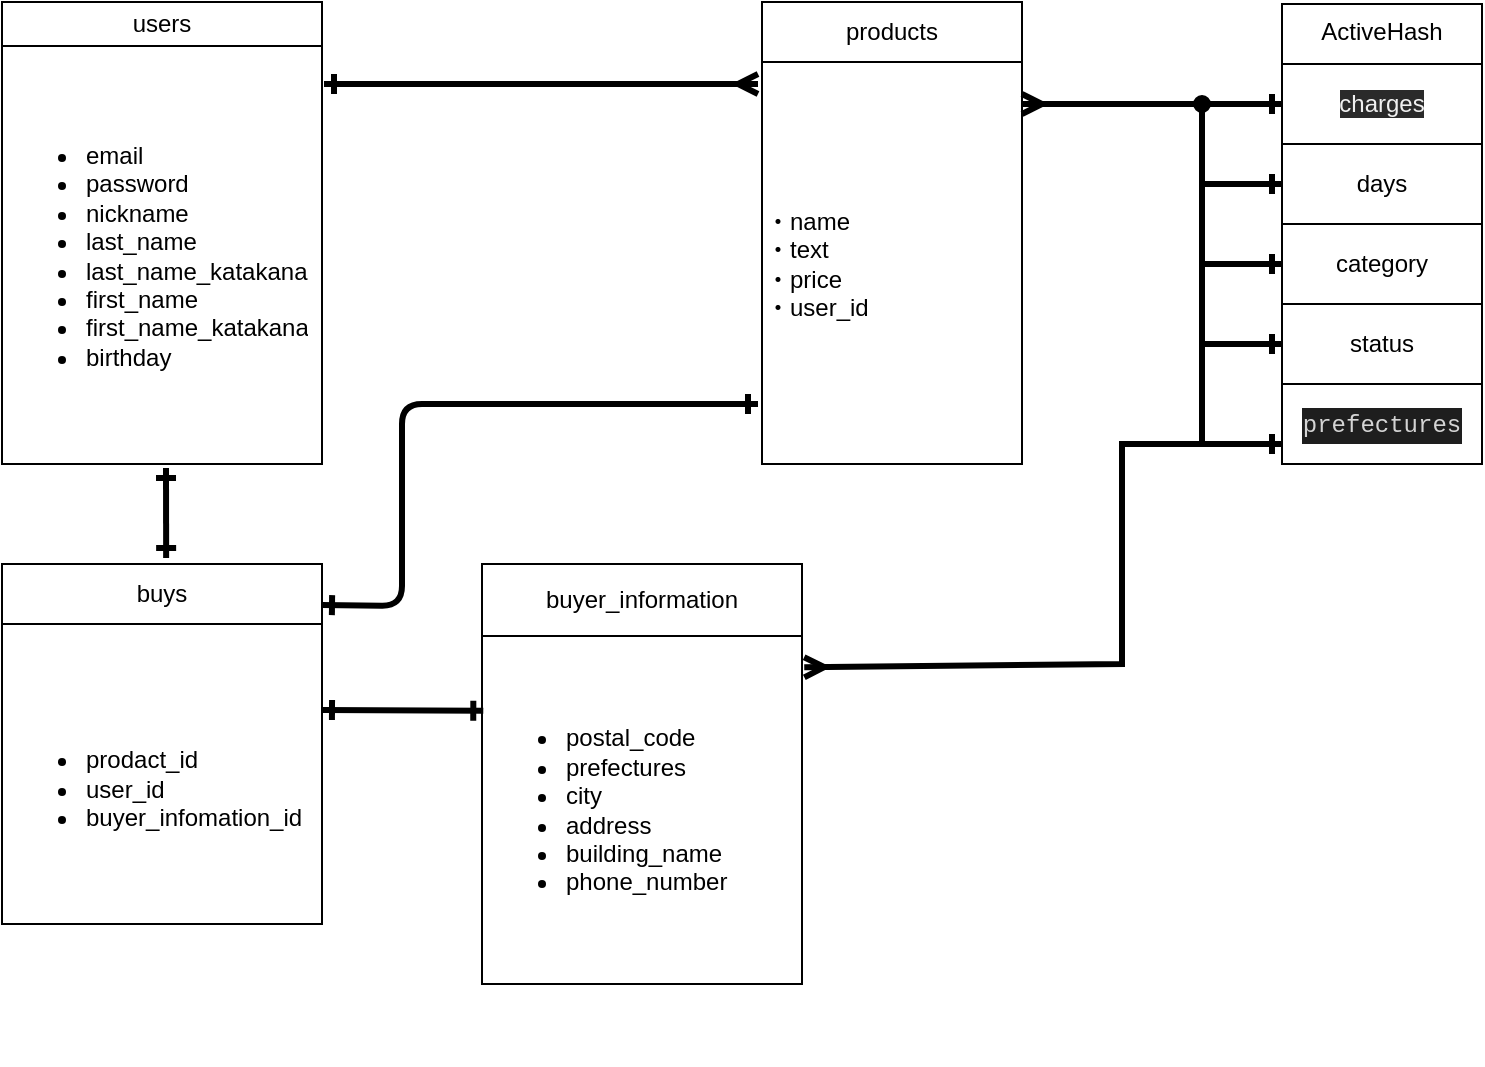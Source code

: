<mxfile version="13.10.0" type="embed">
    <diagram id="D8iwyfPVuVP7jHjBkO_9" name="ページ1">
        <mxGraphModel dx="1186" dy="1058" grid="1" gridSize="10" guides="1" tooltips="1" connect="1" arrows="1" fold="1" page="1" pageScale="1" pageWidth="827" pageHeight="1169" math="0" shadow="0">
            <root>
                <mxCell id="0"/>
                <mxCell id="1" parent="0"/>
                <mxCell id="9" value="" style="shape=table;html=1;whiteSpace=wrap;startSize=0;container=1;collapsible=0;childLayout=tableLayout;" parent="1" vertex="1">
                    <mxGeometry y="39" width="160" height="231" as="geometry"/>
                </mxCell>
                <mxCell id="10" value="" style="shape=partialRectangle;html=1;whiteSpace=wrap;collapsible=0;dropTarget=0;pointerEvents=0;fillColor=none;top=0;left=0;bottom=0;right=0;points=[[0,0.5],[1,0.5]];portConstraint=eastwest;" parent="9" vertex="1">
                    <mxGeometry width="160" height="22" as="geometry"/>
                </mxCell>
                <mxCell id="11" value="users" style="shape=partialRectangle;html=1;whiteSpace=wrap;connectable=0;overflow=hidden;fillColor=none;top=0;left=0;bottom=0;right=0;" parent="10" vertex="1">
                    <mxGeometry width="160" height="22" as="geometry"/>
                </mxCell>
                <mxCell id="12" value="" style="shape=partialRectangle;html=1;whiteSpace=wrap;collapsible=0;dropTarget=0;pointerEvents=0;fillColor=none;top=0;left=0;bottom=0;right=0;points=[[0,0.5],[1,0.5]];portConstraint=eastwest;" parent="9" vertex="1">
                    <mxGeometry y="22" width="160" height="209" as="geometry"/>
                </mxCell>
                <mxCell id="13" value="&lt;ul&gt;&lt;li&gt;email&lt;/li&gt;&lt;li&gt;password&lt;/li&gt;&lt;li&gt;nickname&lt;/li&gt;&lt;li&gt;last_name&lt;/li&gt;&lt;li&gt;last_name_katakana&lt;/li&gt;&lt;li&gt;first_name&lt;/li&gt;&lt;li&gt;first_name_katakana&lt;/li&gt;&lt;li&gt;birthday&lt;/li&gt;&lt;/ul&gt;" style="shape=partialRectangle;html=1;whiteSpace=wrap;connectable=0;overflow=hidden;fillColor=none;top=0;left=0;bottom=0;right=0;align=left;" parent="12" vertex="1">
                    <mxGeometry width="160" height="209" as="geometry"/>
                </mxCell>
                <mxCell id="14" value="" style="shape=partialRectangle;html=1;whiteSpace=wrap;collapsible=0;dropTarget=0;pointerEvents=0;fillColor=none;top=0;left=0;bottom=0;right=0;points=[[0,0.5],[1,0.5]];portConstraint=eastwest;" parent="1" vertex="1">
                    <mxGeometry x="90" y="50" width="140" height="20" as="geometry"/>
                </mxCell>
                <mxCell id="15" value="" style="shape=partialRectangle;html=1;whiteSpace=wrap;connectable=0;overflow=hidden;fillColor=none;top=0;left=0;bottom=0;right=0;" parent="14" vertex="1">
                    <mxGeometry width="140" height="20" as="geometry"/>
                </mxCell>
                <mxCell id="30" value="" style="shape=table;html=1;whiteSpace=wrap;startSize=0;container=1;collapsible=0;childLayout=tableLayout;" parent="1" vertex="1">
                    <mxGeometry y="320" width="160" height="180" as="geometry"/>
                </mxCell>
                <mxCell id="31" value="" style="shape=partialRectangle;html=1;whiteSpace=wrap;collapsible=0;dropTarget=0;pointerEvents=0;fillColor=none;top=0;left=0;bottom=0;right=0;points=[[0,0.5],[1,0.5]];portConstraint=eastwest;" parent="30" vertex="1">
                    <mxGeometry width="160" height="30" as="geometry"/>
                </mxCell>
                <mxCell id="32" value="buys" style="shape=partialRectangle;html=1;whiteSpace=wrap;connectable=0;overflow=hidden;fillColor=none;top=0;left=0;bottom=0;right=0;" parent="31" vertex="1">
                    <mxGeometry width="160" height="30" as="geometry"/>
                </mxCell>
                <mxCell id="33" value="" style="shape=partialRectangle;html=1;whiteSpace=wrap;collapsible=0;dropTarget=0;pointerEvents=0;fillColor=none;top=0;left=0;bottom=0;right=0;points=[[0,0.5],[1,0.5]];portConstraint=eastwest;" parent="30" vertex="1">
                    <mxGeometry y="30" width="160" height="150" as="geometry"/>
                </mxCell>
                <mxCell id="34" value="&lt;div&gt;&lt;br&gt;&lt;/div&gt;&lt;ul&gt;&lt;li&gt;prodact_id&lt;/li&gt;&lt;li&gt;user_id&lt;/li&gt;&lt;li&gt;buyer_infomation_id&lt;/li&gt;&lt;/ul&gt;" style="shape=partialRectangle;html=1;whiteSpace=wrap;connectable=0;overflow=hidden;fillColor=none;top=0;left=0;bottom=0;right=0;align=left;" parent="33" vertex="1">
                    <mxGeometry width="160" height="150" as="geometry"/>
                </mxCell>
                <mxCell id="35" value="" style="shape=table;html=1;whiteSpace=wrap;startSize=0;container=1;collapsible=0;childLayout=tableLayout;" parent="1" vertex="1">
                    <mxGeometry x="240" y="320" width="160" height="210" as="geometry"/>
                </mxCell>
                <mxCell id="36" value="" style="shape=partialRectangle;html=1;whiteSpace=wrap;collapsible=0;dropTarget=0;pointerEvents=0;fillColor=none;top=0;left=0;bottom=0;right=0;points=[[0,0.5],[1,0.5]];portConstraint=eastwest;" parent="35" vertex="1">
                    <mxGeometry width="160" height="36" as="geometry"/>
                </mxCell>
                <mxCell id="37" value="buyer_information" style="shape=partialRectangle;html=1;whiteSpace=wrap;connectable=0;overflow=hidden;fillColor=none;top=0;left=0;bottom=0;right=0;" parent="36" vertex="1">
                    <mxGeometry width="160" height="36" as="geometry"/>
                </mxCell>
                <mxCell id="38" value="" style="shape=partialRectangle;html=1;whiteSpace=wrap;collapsible=0;dropTarget=0;pointerEvents=0;fillColor=none;top=0;left=0;bottom=0;right=0;points=[[0,0.5],[1,0.5]];portConstraint=eastwest;" parent="35" vertex="1">
                    <mxGeometry y="36" width="160" height="174" as="geometry"/>
                </mxCell>
                <mxCell id="39" value="&lt;ul&gt;&lt;li&gt;postal_code&lt;/li&gt;&lt;li&gt;prefectures&lt;/li&gt;&lt;li&gt;city&lt;/li&gt;&lt;li&gt;address&lt;/li&gt;&lt;li&gt;building_name&lt;/li&gt;&lt;li&gt;phone_number&lt;/li&gt;&lt;/ul&gt;" style="shape=partialRectangle;html=1;whiteSpace=wrap;connectable=0;overflow=hidden;fillColor=none;top=0;left=0;bottom=0;right=0;align=left;" parent="38" vertex="1">
                    <mxGeometry width="160" height="174" as="geometry"/>
                </mxCell>
                <mxCell id="42" value="" style="fontSize=12;html=1;endArrow=ERone;startArrow=ERone;strokeWidth=3;entryX=0.004;entryY=0.215;entryDx=0;entryDy=0;entryPerimeter=0;endFill=0;startFill=0;" parent="1" target="38" edge="1">
                    <mxGeometry width="100" height="100" relative="1" as="geometry">
                        <mxPoint x="160" y="393" as="sourcePoint"/>
                        <mxPoint x="300" y="420" as="targetPoint"/>
                    </mxGeometry>
                </mxCell>
                <mxCell id="49" style="edgeStyle=none;rounded=0;orthogonalLoop=1;jettySize=auto;html=1;exitX=0.5;exitY=1;exitDx=0;exitDy=0;startArrow=ERone;startFill=0;endArrow=ERmany;endFill=0;strokeWidth=3;" parent="1" edge="1">
                    <mxGeometry relative="1" as="geometry">
                        <mxPoint x="320" y="560" as="sourcePoint"/>
                        <mxPoint x="320" y="560" as="targetPoint"/>
                    </mxGeometry>
                </mxCell>
                <mxCell id="78" value="" style="edgeStyle=entityRelationEdgeStyle;fontSize=12;html=1;endArrow=ERmany;startArrow=ERone;strokeWidth=3;endFill=0;startFill=0;" parent="1" edge="1">
                    <mxGeometry width="100" height="100" relative="1" as="geometry">
                        <mxPoint x="161" y="80" as="sourcePoint"/>
                        <mxPoint x="378" y="80" as="targetPoint"/>
                    </mxGeometry>
                </mxCell>
                <mxCell id="80" value="" style="shape=table;html=1;whiteSpace=wrap;startSize=0;container=1;collapsible=0;childLayout=tableLayout;" parent="1" vertex="1">
                    <mxGeometry x="380" y="39" width="130" height="231" as="geometry"/>
                </mxCell>
                <mxCell id="81" value="" style="shape=partialRectangle;html=1;whiteSpace=wrap;collapsible=0;dropTarget=0;pointerEvents=0;fillColor=none;top=0;left=0;bottom=0;right=0;points=[[0,0.5],[1,0.5]];portConstraint=eastwest;" parent="80" vertex="1">
                    <mxGeometry width="130" height="30" as="geometry"/>
                </mxCell>
                <mxCell id="82" value="products" style="shape=partialRectangle;html=1;whiteSpace=wrap;connectable=0;overflow=hidden;fillColor=none;top=0;left=0;bottom=0;right=0;" parent="81" vertex="1">
                    <mxGeometry width="130" height="30" as="geometry"/>
                </mxCell>
                <mxCell id="83" value="" style="shape=partialRectangle;html=1;whiteSpace=wrap;collapsible=0;dropTarget=0;pointerEvents=0;fillColor=none;top=0;left=0;bottom=0;right=0;points=[[0,0.5],[1,0.5]];portConstraint=eastwest;" parent="80" vertex="1">
                    <mxGeometry y="30" width="130" height="201" as="geometry"/>
                </mxCell>
                <mxCell id="84" value="&lt;span&gt;・name&lt;/span&gt;&lt;br&gt;&lt;span&gt;・text&lt;/span&gt;&lt;br&gt;&lt;span&gt;・price&lt;/span&gt;&lt;div style=&quot;display: inline&quot;&gt;&lt;span&gt;&lt;br&gt;&lt;/span&gt;・user_id&lt;span&gt;&lt;br&gt;&lt;/span&gt;&lt;/div&gt;&lt;span style=&quot;color: rgba(0 , 0 , 0 , 0) ; font-family: monospace ; font-size: 0px&quot;&gt;&lt;ul&gt;&lt;li&gt;&lt;span style=&quot;color: rgba(0 , 0 , 0 , 0) ; font-family: monospace ; font-size: 0px&quot;&gt;&lt;div&gt;&lt;span&gt;%3CmxGraphModel%3E%3Croot%3E%3CmxCell%20id%3D%220%22%2F%3E%3CmxCell%20id%3D%221%22%20parent%3D%220%22%2F%3E%3CmxCell%20id%3D%222%22%20value%3D%22%22%20style%3D%22edgeStyle%3DentityRelationEdgeStyle%3BfontSize%3D12%3Bhtml%3D1%3BendArrow%3DERone%3BstartArrow%3DERmany%3BstrokeWidth%3D3%3BendFill%3D0%3BstartFill%3D0%3B%22%20edge%3D%221%22%20parent%3D%221%22%3E%3CmxGeometry%20width%3D%22100%22%20height%3D%22100%22%20relative%3D%221%22%20as%3D%22geometry%22%3E%3CmxPoint%20x%3D%22360.0%22%20y%3D%22110%22%20as%3D%22sourcePoint%22%2F%3E%3CmxPoint%20x%3D%22400.0%22%20y%3D%22110.34%22%20as%3D%22targetPoint%22%2F%3E%3C%2FmxGeometry%3E%3C%2FmxCell%3E%3C%2Froot%3E%3C%2FmxGraphModel%3E&lt;/span&gt;&lt;/div&gt;&lt;/span&gt;&lt;/li&gt;&lt;/ul&gt;&lt;/span&gt;" style="shape=partialRectangle;html=1;whiteSpace=wrap;connectable=0;overflow=hidden;fillColor=none;top=0;left=0;bottom=0;right=0;align=left;" parent="83" vertex="1">
                    <mxGeometry width="130" height="201" as="geometry"/>
                </mxCell>
                <mxCell id="115" value="" style="fontSize=12;html=1;endArrow=ERone;startArrow=ERone;strokeWidth=3;endFill=0;startFill=0;" edge="1" parent="1">
                    <mxGeometry width="100" height="100" relative="1" as="geometry">
                        <mxPoint x="160" y="340.5" as="sourcePoint"/>
                        <mxPoint x="378" y="240" as="targetPoint"/>
                        <Array as="points">
                            <mxPoint x="200" y="341"/>
                            <mxPoint x="200" y="240"/>
                            <mxPoint x="350" y="240"/>
                        </Array>
                    </mxGeometry>
                </mxCell>
                <mxCell id="116" value="" style="fontSize=12;html=1;endArrow=ERone;startArrow=ERone;strokeWidth=3;entryX=0.513;entryY=-0.1;entryDx=0;entryDy=0;entryPerimeter=0;endFill=0;startFill=0;" edge="1" parent="1" target="31">
                    <mxGeometry width="100" height="100" relative="1" as="geometry">
                        <mxPoint x="82" y="272" as="sourcePoint"/>
                        <mxPoint x="120.32" y="290.605" as="targetPoint"/>
                    </mxGeometry>
                </mxCell>
                <mxCell id="127" value="" style="edgeStyle=entityRelationEdgeStyle;fontSize=12;html=1;endArrow=oval;startArrow=ERmany;strokeWidth=3;endFill=1;startFill=0;" edge="1" parent="1">
                    <mxGeometry width="100" height="100" relative="1" as="geometry">
                        <mxPoint x="510" y="90" as="sourcePoint"/>
                        <mxPoint x="600" y="90" as="targetPoint"/>
                    </mxGeometry>
                </mxCell>
                <mxCell id="135" value="" style="group" vertex="1" connectable="0" parent="1">
                    <mxGeometry x="640" y="40" width="100" height="230" as="geometry"/>
                </mxCell>
                <mxCell id="134" value="ActiveHash" style="whiteSpace=wrap;html=1;align=center;verticalAlign=top;" vertex="1" parent="135">
                    <mxGeometry width="100" height="230" as="geometry"/>
                </mxCell>
                <mxCell id="130" value="days" style="whiteSpace=wrap;html=1;align=center;" vertex="1" parent="135">
                    <mxGeometry y="70" width="100" height="40" as="geometry"/>
                </mxCell>
                <mxCell id="131" value="category&lt;span style=&quot;color: rgba(0 , 0 , 0 , 0) ; font-family: monospace ; font-size: 0px&quot;&gt;%3CmxGraphModel%3E%3Croot%3E%3CmxCell%20id%3D%220%22%2F%3E%3CmxCell%20id%3D%221%22%20parent%3D%220%22%2F%3E%3CmxCell%20id%3D%222%22%20value%3D%22days%22%20style%3D%22whiteSpace%3Dwrap%3Bhtml%3D1%3Balign%3Dcenter%3B%22%20vertex%3D%221%22%20parent%3D%221%22%3E%3CmxGeometry%20x%3D%22600%22%20y%3D%22280%22%20width%3D%22100%22%20height%3D%2240%22%20as%3D%22geometry%22%2F%3E%3C%2FmxCell%3E%3C%2Froot%3E%3C%2FmxGraphModel%3E&lt;/span&gt;" style="whiteSpace=wrap;html=1;align=center;" vertex="1" parent="135">
                    <mxGeometry y="110" width="100" height="40" as="geometry"/>
                </mxCell>
                <mxCell id="132" value="status" style="whiteSpace=wrap;html=1;align=center;" vertex="1" parent="135">
                    <mxGeometry y="150" width="100" height="40" as="geometry"/>
                </mxCell>
                <mxCell id="133" value="&lt;meta charset=&quot;utf-8&quot;&gt;&lt;span style=&quot;color: rgb(240, 240, 240); font-size: 12px; font-style: normal; font-weight: 400; letter-spacing: normal; text-align: left; text-indent: 0px; text-transform: none; word-spacing: 0px; background-color: rgb(42, 42, 42); font-family: helvetica;&quot;&gt;c&lt;/span&gt;&lt;span style=&quot;color: rgb(240, 240, 240); font-family: helvetica; font-size: 12px; font-style: normal; font-weight: 400; letter-spacing: normal; text-align: left; text-indent: 0px; text-transform: none; word-spacing: 0px; background-color: rgb(42, 42, 42);&quot;&gt;harges&lt;/span&gt;" style="whiteSpace=wrap;html=1;align=center;" vertex="1" parent="135">
                    <mxGeometry y="30" width="100" height="40" as="geometry"/>
                </mxCell>
                <mxCell id="129" value="&lt;div style=&quot;color: rgb(212 , 212 , 212) ; background-color: rgb(30 , 30 , 30) ; font-family: &amp;#34;menlo&amp;#34; , &amp;#34;monaco&amp;#34; , &amp;#34;courier new&amp;#34; , monospace ; line-height: 18px&quot;&gt;prefectures&lt;/div&gt;" style="whiteSpace=wrap;html=1;align=center;" vertex="1" parent="135">
                    <mxGeometry y="190" width="100" height="40" as="geometry"/>
                </mxCell>
                <mxCell id="136" value="" style="endArrow=ERone;html=1;rounded=0;strokeWidth=3;endFill=0;" edge="1" parent="1">
                    <mxGeometry relative="1" as="geometry">
                        <mxPoint x="550" y="90" as="sourcePoint"/>
                        <mxPoint x="640" y="90" as="targetPoint"/>
                    </mxGeometry>
                </mxCell>
                <mxCell id="141" value="" style="endArrow=ERone;html=1;rounded=0;strokeWidth=3;startArrow=ERmany;startFill=0;exitX=1.007;exitY=0.09;exitDx=0;exitDy=0;exitPerimeter=0;endFill=0;" edge="1" parent="1" source="38">
                    <mxGeometry relative="1" as="geometry">
                        <mxPoint x="406" y="530" as="sourcePoint"/>
                        <mxPoint x="640" y="260" as="targetPoint"/>
                        <Array as="points">
                            <mxPoint x="560" y="370"/>
                            <mxPoint x="560" y="260"/>
                        </Array>
                    </mxGeometry>
                </mxCell>
                <mxCell id="142" value="" style="endArrow=ERone;html=1;rounded=0;strokeWidth=3;endFill=0;" edge="1" parent="1">
                    <mxGeometry relative="1" as="geometry">
                        <mxPoint x="600" y="170" as="sourcePoint"/>
                        <mxPoint x="640" y="170" as="targetPoint"/>
                    </mxGeometry>
                </mxCell>
                <mxCell id="143" value="" style="endArrow=ERone;html=1;rounded=0;strokeWidth=3;endFill=0;" edge="1" parent="1">
                    <mxGeometry relative="1" as="geometry">
                        <mxPoint x="600" y="210" as="sourcePoint"/>
                        <mxPoint x="640" y="210" as="targetPoint"/>
                    </mxGeometry>
                </mxCell>
                <mxCell id="144" value="" style="endArrow=ERone;html=1;rounded=0;strokeWidth=3;endFill=0;" edge="1" parent="1">
                    <mxGeometry relative="1" as="geometry">
                        <mxPoint x="600" y="130" as="sourcePoint"/>
                        <mxPoint x="640" y="130" as="targetPoint"/>
                    </mxGeometry>
                </mxCell>
                <mxCell id="147" value="" style="endArrow=none;html=1;rounded=0;strokeWidth=3;endFill=0;" edge="1" parent="1">
                    <mxGeometry relative="1" as="geometry">
                        <mxPoint x="600" y="90" as="sourcePoint"/>
                        <mxPoint x="600" y="260" as="targetPoint"/>
                    </mxGeometry>
                </mxCell>
            </root>
        </mxGraphModel>
    </diagram>
</mxfile>